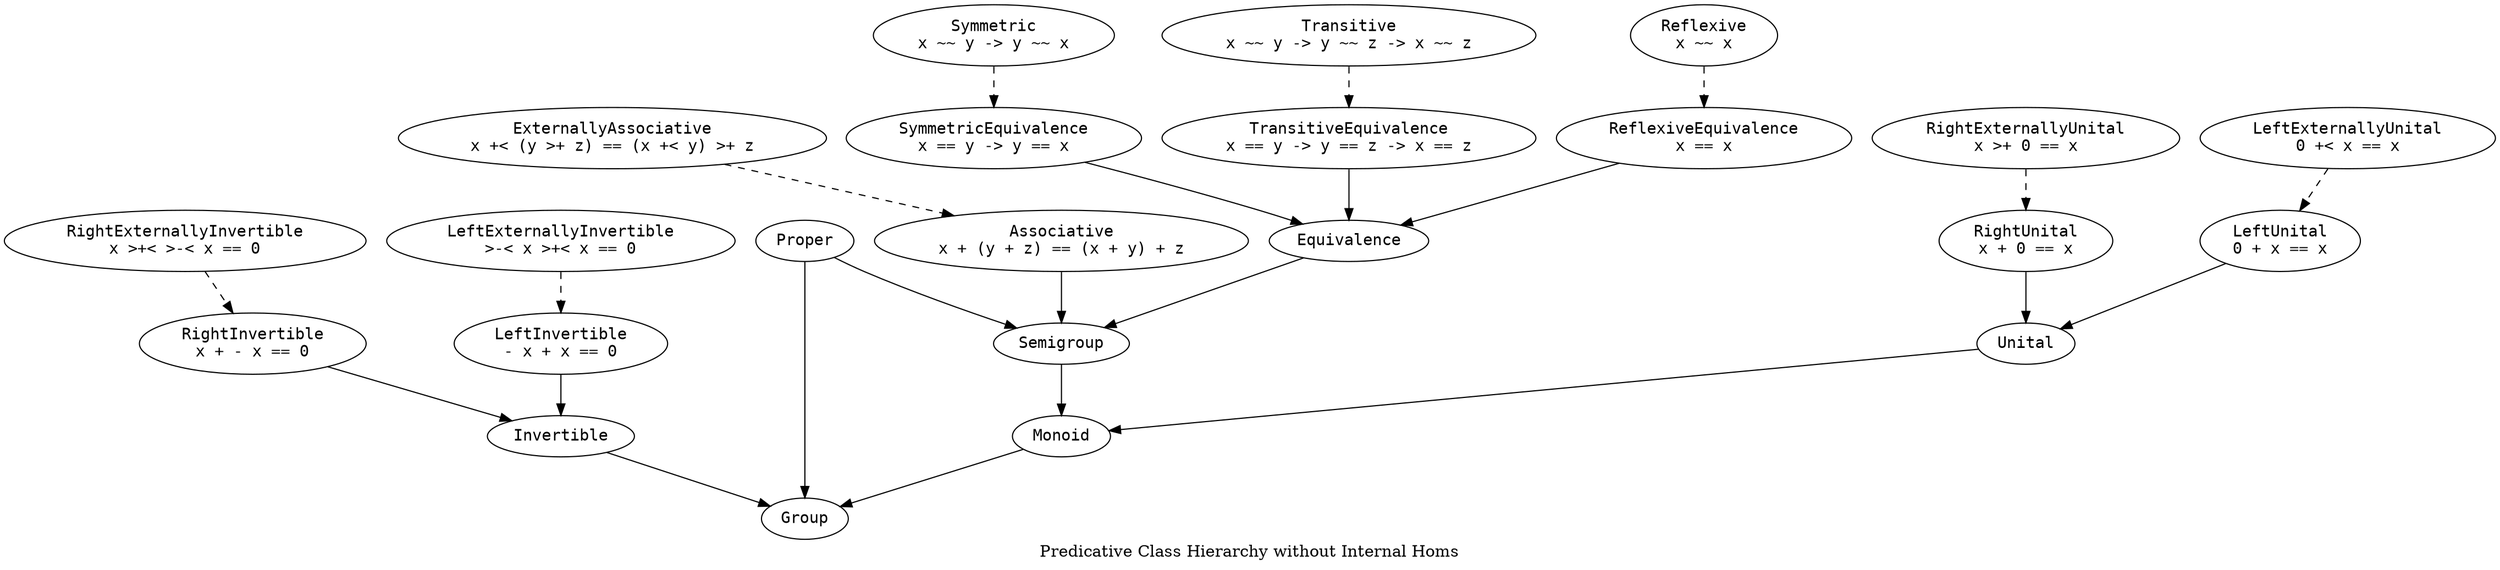 digraph Is {
  label = "Predicative Class Hierarchy without Internal Homs"

  node [fontname = monospace]

  Assoc [label = "Associative\nx + (y + z) == (x + y) + z"]
  Eq [label = "Equivalence"]
  ExtAssoc [label = "ExternallyAssociative\nx +< (y >+ z) == (x +< y) >+ z"]
  Grp [label = "Group"]
  Inv [label = "Invertible"]
  LExtInv [label = "LeftExternallyInvertible\n>-< x >+< x == 0"]
  LExtUn [label = "LeftExternallyUnital\n0 +< x == x"]
  LInv [label = "LeftInvertible\n- x + x == 0"]
  LUn [label = "LeftUnital\n0 + x == x"]
  Mon [label = "Monoid"]
  Proper [label = "Proper"]
  RExtInv [label = "RightExternallyInvertible\nx >+< >-< x == 0"]
  RExtUn [label = "RightExternallyUnital\nx >+ 0 == x"]
  RInv [label = "RightInvertible\nx + - x == 0"]
  RUn [label = "RightUnital\nx + 0 == x"]
  Refl [label = "Reflexive\nx ~~ x"]
  ReflEq [label = "ReflexiveEquivalence\nx == x"]
  Sgrp [label = "Semigroup"]
  Sym [label = "Symmetric\nx ~~ y -> y ~~ x"]
  SymEq [label = "SymmetricEquivalence\nx == y -> y == x"]
  Trans [label = "Transitive\nx ~~ y -> y ~~ z -> x ~~ z"]
  TransEq [label = "TransitiveEquivalence\nx == y -> y == z -> x == z"]
  Un [label = "Unital"]

  edge [style = solid]

  Assoc -> Sgrp
  Eq -> Sgrp
  Inv -> Grp
  LInv -> Inv
  LUn -> Un
  Mon -> Grp
  Proper -> Grp
  Proper -> Sgrp
  RInv -> Inv
  RUn -> Un
  ReflEq -> Eq
  Sgrp -> Mon
  SymEq -> Eq
  TransEq -> Eq
  Un -> Mon

  edge [style = dashed]

  ExtAssoc -> Assoc
  LExtInv -> LInv
  LExtUn -> LUn
  RExtInv -> RInv
  RExtUn -> RUn
  Refl -> ReflEq
  Sym -> SymEq
  Trans -> TransEq
}
